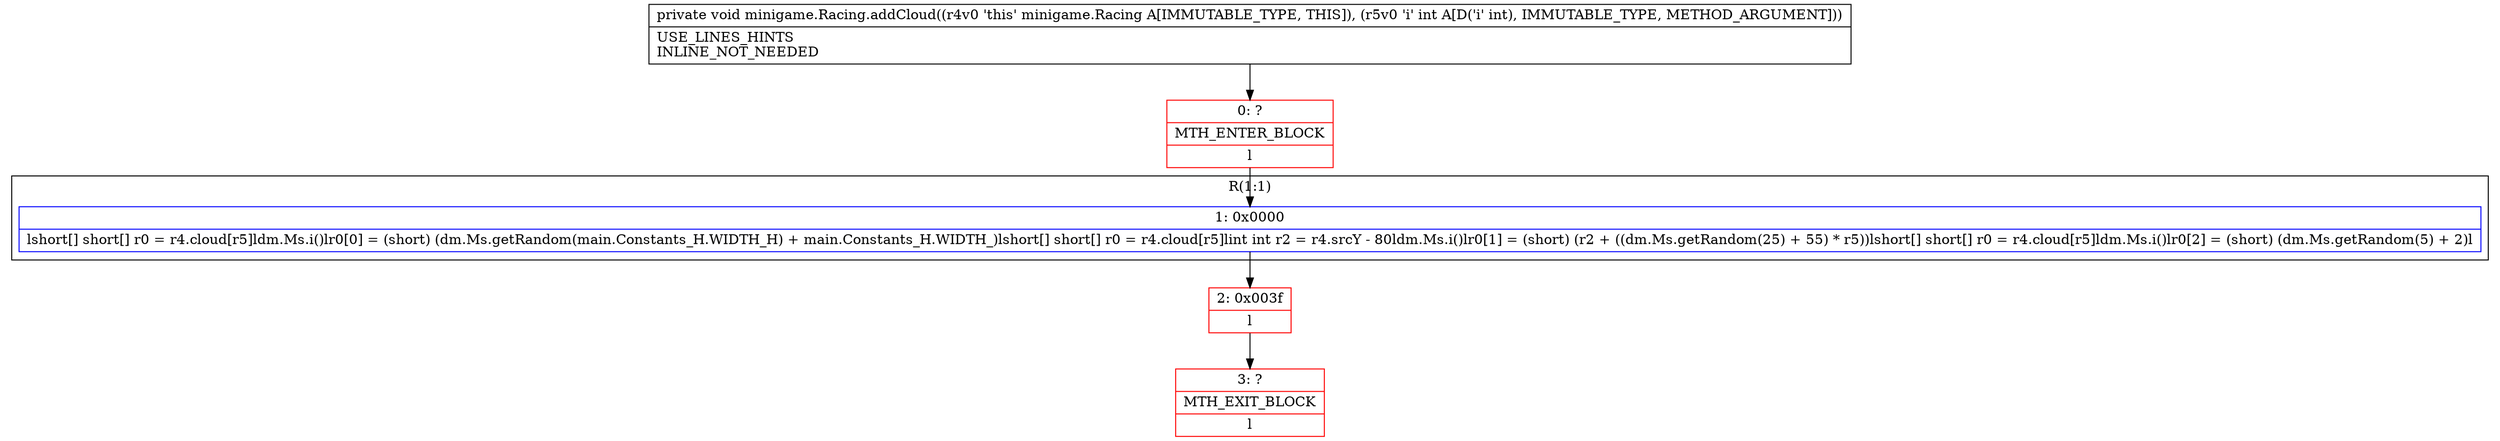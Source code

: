 digraph "CFG forminigame.Racing.addCloud(I)V" {
subgraph cluster_Region_1910927772 {
label = "R(1:1)";
node [shape=record,color=blue];
Node_1 [shape=record,label="{1\:\ 0x0000|lshort[] short[] r0 = r4.cloud[r5]ldm.Ms.i()lr0[0] = (short) (dm.Ms.getRandom(main.Constants_H.WIDTH_H) + main.Constants_H.WIDTH_)lshort[] short[] r0 = r4.cloud[r5]lint int r2 = r4.srcY \- 80ldm.Ms.i()lr0[1] = (short) (r2 + ((dm.Ms.getRandom(25) + 55) * r5))lshort[] short[] r0 = r4.cloud[r5]ldm.Ms.i()lr0[2] = (short) (dm.Ms.getRandom(5) + 2)l}"];
}
Node_0 [shape=record,color=red,label="{0\:\ ?|MTH_ENTER_BLOCK\l|l}"];
Node_2 [shape=record,color=red,label="{2\:\ 0x003f|l}"];
Node_3 [shape=record,color=red,label="{3\:\ ?|MTH_EXIT_BLOCK\l|l}"];
MethodNode[shape=record,label="{private void minigame.Racing.addCloud((r4v0 'this' minigame.Racing A[IMMUTABLE_TYPE, THIS]), (r5v0 'i' int A[D('i' int), IMMUTABLE_TYPE, METHOD_ARGUMENT]))  | USE_LINES_HINTS\lINLINE_NOT_NEEDED\l}"];
MethodNode -> Node_0;
Node_1 -> Node_2;
Node_0 -> Node_1;
Node_2 -> Node_3;
}

